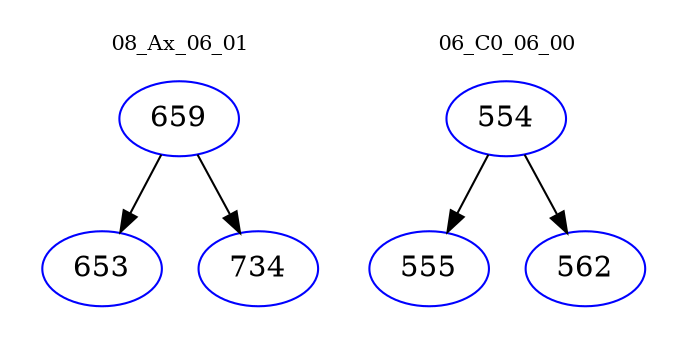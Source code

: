 digraph{
subgraph cluster_0 {
color = white
label = "08_Ax_06_01";
fontsize=10;
T0_659 [label="659", color="blue"]
T0_659 -> T0_653 [color="black"]
T0_653 [label="653", color="blue"]
T0_659 -> T0_734 [color="black"]
T0_734 [label="734", color="blue"]
}
subgraph cluster_1 {
color = white
label = "06_C0_06_00";
fontsize=10;
T1_554 [label="554", color="blue"]
T1_554 -> T1_555 [color="black"]
T1_555 [label="555", color="blue"]
T1_554 -> T1_562 [color="black"]
T1_562 [label="562", color="blue"]
}
}
